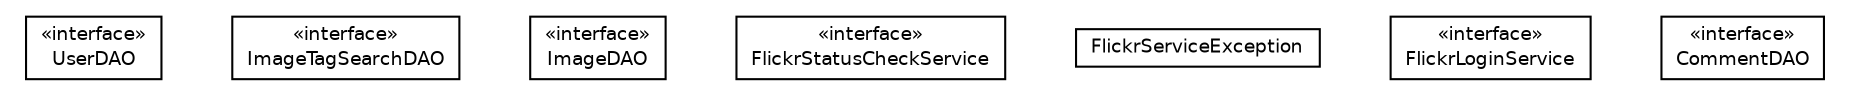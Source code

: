 #!/usr/local/bin/dot
#
# Class diagram 
# Generated by UmlGraph version 4.6 (http://www.spinellis.gr/sw/umlgraph)
#

digraph G {
	edge [fontname="Helvetica",fontsize=10,labelfontname="Helvetica",labelfontsize=10];
	node [fontname="Helvetica",fontsize=10,shape=plaintext];
	// net.chrissearle.flickrvote.flickr.UserDAO
	c0 [label=<<table border="0" cellborder="1" cellspacing="0" cellpadding="2" port="p" href="./UserDAO.html">
		<tr><td><table border="0" cellspacing="0" cellpadding="1">
			<tr><td> &laquo;interface&raquo; </td></tr>
			<tr><td> UserDAO </td></tr>
		</table></td></tr>
		</table>>, fontname="Helvetica", fontcolor="black", fontsize=9.0];
	// net.chrissearle.flickrvote.flickr.ImageTagSearchDAO
	c1 [label=<<table border="0" cellborder="1" cellspacing="0" cellpadding="2" port="p" href="./ImageTagSearchDAO.html">
		<tr><td><table border="0" cellspacing="0" cellpadding="1">
			<tr><td> &laquo;interface&raquo; </td></tr>
			<tr><td> ImageTagSearchDAO </td></tr>
		</table></td></tr>
		</table>>, fontname="Helvetica", fontcolor="black", fontsize=9.0];
	// net.chrissearle.flickrvote.flickr.ImageDAO
	c2 [label=<<table border="0" cellborder="1" cellspacing="0" cellpadding="2" port="p" href="./ImageDAO.html">
		<tr><td><table border="0" cellspacing="0" cellpadding="1">
			<tr><td> &laquo;interface&raquo; </td></tr>
			<tr><td> ImageDAO </td></tr>
		</table></td></tr>
		</table>>, fontname="Helvetica", fontcolor="black", fontsize=9.0];
	// net.chrissearle.flickrvote.flickr.FlickrStatusCheckService
	c3 [label=<<table border="0" cellborder="1" cellspacing="0" cellpadding="2" port="p" href="./FlickrStatusCheckService.html">
		<tr><td><table border="0" cellspacing="0" cellpadding="1">
			<tr><td> &laquo;interface&raquo; </td></tr>
			<tr><td> FlickrStatusCheckService </td></tr>
		</table></td></tr>
		</table>>, fontname="Helvetica", fontcolor="black", fontsize=9.0];
	// net.chrissearle.flickrvote.flickr.FlickrServiceException
	c4 [label=<<table border="0" cellborder="1" cellspacing="0" cellpadding="2" port="p" href="./FlickrServiceException.html">
		<tr><td><table border="0" cellspacing="0" cellpadding="1">
			<tr><td> FlickrServiceException </td></tr>
		</table></td></tr>
		</table>>, fontname="Helvetica", fontcolor="black", fontsize=9.0];
	// net.chrissearle.flickrvote.flickr.FlickrLoginService
	c5 [label=<<table border="0" cellborder="1" cellspacing="0" cellpadding="2" port="p" href="./FlickrLoginService.html">
		<tr><td><table border="0" cellspacing="0" cellpadding="1">
			<tr><td> &laquo;interface&raquo; </td></tr>
			<tr><td> FlickrLoginService </td></tr>
		</table></td></tr>
		</table>>, fontname="Helvetica", fontcolor="black", fontsize=9.0];
	// net.chrissearle.flickrvote.flickr.CommentDAO
	c6 [label=<<table border="0" cellborder="1" cellspacing="0" cellpadding="2" port="p" href="./CommentDAO.html">
		<tr><td><table border="0" cellspacing="0" cellpadding="1">
			<tr><td> &laquo;interface&raquo; </td></tr>
			<tr><td> CommentDAO </td></tr>
		</table></td></tr>
		</table>>, fontname="Helvetica", fontcolor="black", fontsize=9.0];
}

